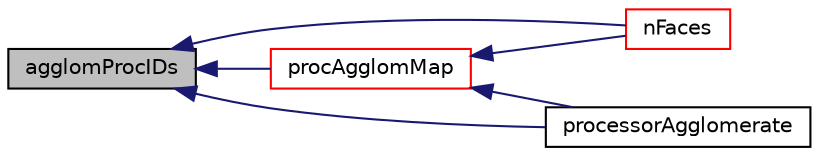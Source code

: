 digraph "agglomProcIDs"
{
  bgcolor="transparent";
  edge [fontname="Helvetica",fontsize="10",labelfontname="Helvetica",labelfontsize="10"];
  node [fontname="Helvetica",fontsize="10",shape=record];
  rankdir="LR";
  Node1 [label="agglomProcIDs",height=0.2,width=0.4,color="black", fillcolor="grey75", style="filled", fontcolor="black"];
  Node1 -> Node2 [dir="back",color="midnightblue",fontsize="10",style="solid",fontname="Helvetica"];
  Node2 [label="nFaces",height=0.2,width=0.4,color="red",URL="$a00913.html#a64266c9f76e5e5617ce6cd0461af5954",tooltip="Return number of coarse faces (before processor agglomeration) "];
  Node1 -> Node3 [dir="back",color="midnightblue",fontsize="10",style="solid",fontname="Helvetica"];
  Node3 [label="procAgglomMap",height=0.2,width=0.4,color="red",URL="$a00913.html#a6142369afd309ce91e206a9d512f0ead",tooltip="Mapping from processor to agglomerated processor (global, all. "];
  Node3 -> Node2 [dir="back",color="midnightblue",fontsize="10",style="solid",fontname="Helvetica"];
  Node3 -> Node4 [dir="back",color="midnightblue",fontsize="10",style="solid",fontname="Helvetica"];
  Node4 [label="processorAgglomerate",height=0.2,width=0.4,color="black",URL="$a00913.html#aa63a95dba9b13d5171d7963b9d8f795d",tooltip="Whether to agglomerate across processors. "];
  Node1 -> Node4 [dir="back",color="midnightblue",fontsize="10",style="solid",fontname="Helvetica"];
}
